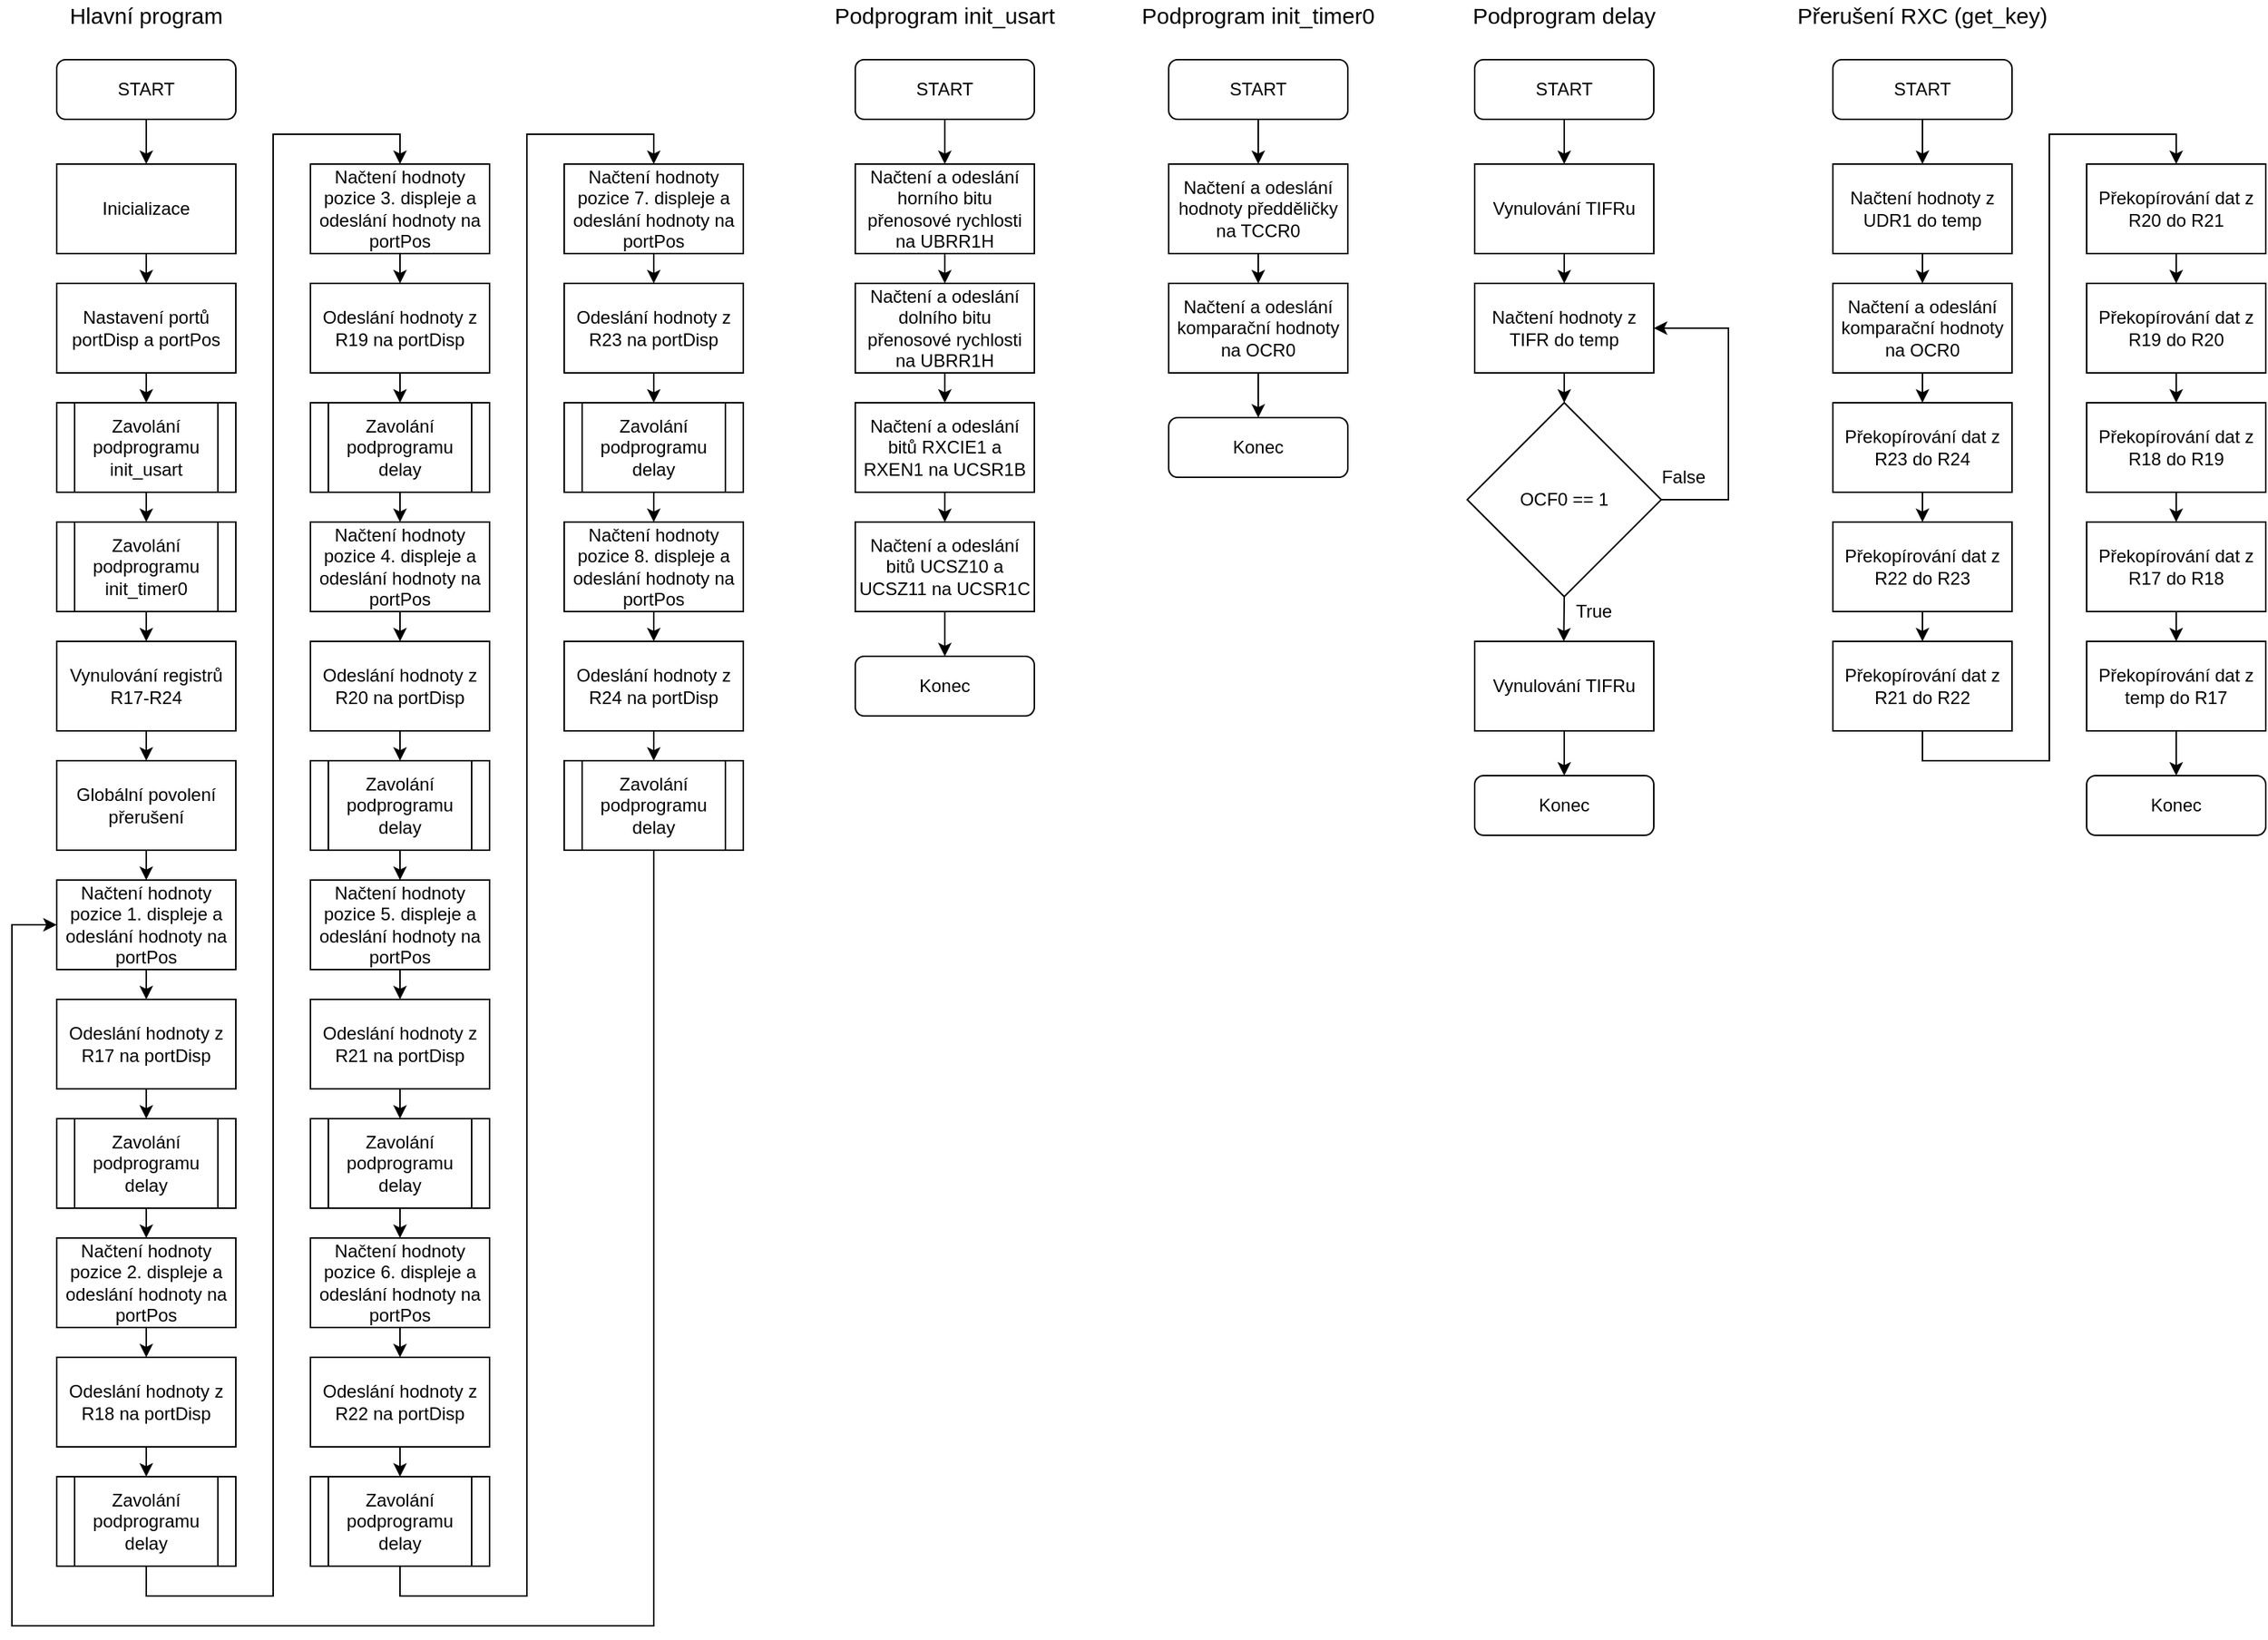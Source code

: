 <mxfile version="15.2.7" type="device"><diagram id="eqopZuvgs2uvdYdq36R3" name="Stránka-1"><mxGraphModel dx="1673" dy="967" grid="1" gridSize="10" guides="1" tooltips="1" connect="1" arrows="1" fold="1" page="1" pageScale="1" pageWidth="827" pageHeight="1169" math="0" shadow="0"><root><mxCell id="0"/><mxCell id="1" parent="0"/><mxCell id="c2T0pvfbGc6BZ99ca3eU-4" style="edgeStyle=orthogonalEdgeStyle;rounded=0;orthogonalLoop=1;jettySize=auto;html=1;exitX=0.5;exitY=1;exitDx=0;exitDy=0;entryX=0.5;entryY=0;entryDx=0;entryDy=0;" parent="1" source="c2T0pvfbGc6BZ99ca3eU-1" target="c2T0pvfbGc6BZ99ca3eU-3" edge="1"><mxGeometry relative="1" as="geometry"/></mxCell><mxCell id="c2T0pvfbGc6BZ99ca3eU-1" value="START" style="rounded=1;whiteSpace=wrap;html=1;" parent="1" vertex="1"><mxGeometry x="50" y="60" width="120" height="40" as="geometry"/></mxCell><mxCell id="c2T0pvfbGc6BZ99ca3eU-10" style="edgeStyle=orthogonalEdgeStyle;rounded=0;orthogonalLoop=1;jettySize=auto;html=1;exitX=0.5;exitY=1;exitDx=0;exitDy=0;entryX=0.5;entryY=0;entryDx=0;entryDy=0;" parent="1" source="c2T0pvfbGc6BZ99ca3eU-2" target="c2T0pvfbGc6BZ99ca3eU-9" edge="1"><mxGeometry relative="1" as="geometry"/></mxCell><mxCell id="c2T0pvfbGc6BZ99ca3eU-2" value="Zavolání podprogramu init_usart" style="shape=process;whiteSpace=wrap;html=1;backgroundOutline=1;" parent="1" vertex="1"><mxGeometry x="50" y="290" width="120" height="60" as="geometry"/></mxCell><mxCell id="c2T0pvfbGc6BZ99ca3eU-7" style="edgeStyle=orthogonalEdgeStyle;rounded=0;orthogonalLoop=1;jettySize=auto;html=1;exitX=0.5;exitY=1;exitDx=0;exitDy=0;entryX=0.5;entryY=0;entryDx=0;entryDy=0;" parent="1" source="c2T0pvfbGc6BZ99ca3eU-3" target="c2T0pvfbGc6BZ99ca3eU-5" edge="1"><mxGeometry relative="1" as="geometry"/></mxCell><mxCell id="c2T0pvfbGc6BZ99ca3eU-3" value="Inicializace" style="rounded=0;whiteSpace=wrap;html=1;" parent="1" vertex="1"><mxGeometry x="50" y="130" width="120" height="60" as="geometry"/></mxCell><mxCell id="c2T0pvfbGc6BZ99ca3eU-8" style="edgeStyle=orthogonalEdgeStyle;rounded=0;orthogonalLoop=1;jettySize=auto;html=1;exitX=0.5;exitY=1;exitDx=0;exitDy=0;entryX=0.5;entryY=0;entryDx=0;entryDy=0;" parent="1" source="c2T0pvfbGc6BZ99ca3eU-5" target="c2T0pvfbGc6BZ99ca3eU-2" edge="1"><mxGeometry relative="1" as="geometry"/></mxCell><mxCell id="c2T0pvfbGc6BZ99ca3eU-5" value="Nastavení portů portDisp a portPos" style="rounded=0;whiteSpace=wrap;html=1;" parent="1" vertex="1"><mxGeometry x="50" y="210" width="120" height="60" as="geometry"/></mxCell><mxCell id="c2T0pvfbGc6BZ99ca3eU-13" style="edgeStyle=orthogonalEdgeStyle;rounded=0;orthogonalLoop=1;jettySize=auto;html=1;exitX=0.5;exitY=1;exitDx=0;exitDy=0;entryX=0.5;entryY=0;entryDx=0;entryDy=0;" parent="1" source="c2T0pvfbGc6BZ99ca3eU-6" target="c2T0pvfbGc6BZ99ca3eU-12" edge="1"><mxGeometry relative="1" as="geometry"/></mxCell><mxCell id="c2T0pvfbGc6BZ99ca3eU-6" value="Vynulování registrů R17-R24" style="rounded=0;whiteSpace=wrap;html=1;" parent="1" vertex="1"><mxGeometry x="50" y="450" width="120" height="60" as="geometry"/></mxCell><mxCell id="c2T0pvfbGc6BZ99ca3eU-11" style="edgeStyle=orthogonalEdgeStyle;rounded=0;orthogonalLoop=1;jettySize=auto;html=1;exitX=0.5;exitY=1;exitDx=0;exitDy=0;entryX=0.5;entryY=0;entryDx=0;entryDy=0;" parent="1" source="c2T0pvfbGc6BZ99ca3eU-9" target="c2T0pvfbGc6BZ99ca3eU-6" edge="1"><mxGeometry relative="1" as="geometry"/></mxCell><mxCell id="c2T0pvfbGc6BZ99ca3eU-9" value="Zavolání podprogramu init_timer0" style="shape=process;whiteSpace=wrap;html=1;backgroundOutline=1;" parent="1" vertex="1"><mxGeometry x="50" y="370" width="120" height="60" as="geometry"/></mxCell><mxCell id="c2T0pvfbGc6BZ99ca3eU-15" style="edgeStyle=orthogonalEdgeStyle;rounded=0;orthogonalLoop=1;jettySize=auto;html=1;exitX=0.5;exitY=1;exitDx=0;exitDy=0;entryX=0.5;entryY=0;entryDx=0;entryDy=0;" parent="1" source="c2T0pvfbGc6BZ99ca3eU-12" target="c2T0pvfbGc6BZ99ca3eU-14" edge="1"><mxGeometry relative="1" as="geometry"/></mxCell><mxCell id="c2T0pvfbGc6BZ99ca3eU-12" value="Globální povolení přerušení" style="rounded=0;whiteSpace=wrap;html=1;" parent="1" vertex="1"><mxGeometry x="50" y="530" width="120" height="60" as="geometry"/></mxCell><mxCell id="c2T0pvfbGc6BZ99ca3eU-18" style="edgeStyle=orthogonalEdgeStyle;rounded=0;orthogonalLoop=1;jettySize=auto;html=1;exitX=0.5;exitY=1;exitDx=0;exitDy=0;entryX=0.5;entryY=0;entryDx=0;entryDy=0;" parent="1" source="c2T0pvfbGc6BZ99ca3eU-14" target="c2T0pvfbGc6BZ99ca3eU-16" edge="1"><mxGeometry relative="1" as="geometry"/></mxCell><mxCell id="c2T0pvfbGc6BZ99ca3eU-14" value="Načtení hodnoty pozice 1. displeje a odeslání hodnoty na portPos" style="rounded=0;whiteSpace=wrap;html=1;" parent="1" vertex="1"><mxGeometry x="50" y="610" width="120" height="60" as="geometry"/></mxCell><mxCell id="c2T0pvfbGc6BZ99ca3eU-19" style="edgeStyle=orthogonalEdgeStyle;rounded=0;orthogonalLoop=1;jettySize=auto;html=1;exitX=0.5;exitY=1;exitDx=0;exitDy=0;entryX=0.5;entryY=0;entryDx=0;entryDy=0;" parent="1" source="c2T0pvfbGc6BZ99ca3eU-16" target="c2T0pvfbGc6BZ99ca3eU-17" edge="1"><mxGeometry relative="1" as="geometry"/></mxCell><mxCell id="c2T0pvfbGc6BZ99ca3eU-16" value="Odeslání hodnoty z R17 na portDisp" style="rounded=0;whiteSpace=wrap;html=1;" parent="1" vertex="1"><mxGeometry x="50" y="690" width="120" height="60" as="geometry"/></mxCell><mxCell id="c2T0pvfbGc6BZ99ca3eU-23" style="edgeStyle=orthogonalEdgeStyle;rounded=0;orthogonalLoop=1;jettySize=auto;html=1;exitX=0.5;exitY=1;exitDx=0;exitDy=0;entryX=0.5;entryY=0;entryDx=0;entryDy=0;" parent="1" source="c2T0pvfbGc6BZ99ca3eU-17" target="c2T0pvfbGc6BZ99ca3eU-20" edge="1"><mxGeometry relative="1" as="geometry"/></mxCell><mxCell id="c2T0pvfbGc6BZ99ca3eU-17" value="Zavolání podprogramu delay" style="shape=process;whiteSpace=wrap;html=1;backgroundOutline=1;" parent="1" vertex="1"><mxGeometry x="50" y="770" width="120" height="60" as="geometry"/></mxCell><mxCell id="c2T0pvfbGc6BZ99ca3eU-24" style="edgeStyle=orthogonalEdgeStyle;rounded=0;orthogonalLoop=1;jettySize=auto;html=1;exitX=0.5;exitY=1;exitDx=0;exitDy=0;entryX=0.5;entryY=0;entryDx=0;entryDy=0;" parent="1" source="c2T0pvfbGc6BZ99ca3eU-20" target="c2T0pvfbGc6BZ99ca3eU-21" edge="1"><mxGeometry relative="1" as="geometry"/></mxCell><mxCell id="c2T0pvfbGc6BZ99ca3eU-20" value="Načtení hodnoty pozice 2. displeje a odeslání hodnoty na portPos" style="rounded=0;whiteSpace=wrap;html=1;" parent="1" vertex="1"><mxGeometry x="50" y="850" width="120" height="60" as="geometry"/></mxCell><mxCell id="c2T0pvfbGc6BZ99ca3eU-25" style="edgeStyle=orthogonalEdgeStyle;rounded=0;orthogonalLoop=1;jettySize=auto;html=1;exitX=0.5;exitY=1;exitDx=0;exitDy=0;entryX=0.5;entryY=0;entryDx=0;entryDy=0;" parent="1" source="c2T0pvfbGc6BZ99ca3eU-21" target="c2T0pvfbGc6BZ99ca3eU-22" edge="1"><mxGeometry relative="1" as="geometry"/></mxCell><mxCell id="c2T0pvfbGc6BZ99ca3eU-21" value="Odeslání hodnoty z R18 na portDisp" style="rounded=0;whiteSpace=wrap;html=1;" parent="1" vertex="1"><mxGeometry x="50" y="930" width="120" height="60" as="geometry"/></mxCell><mxCell id="c2T0pvfbGc6BZ99ca3eU-37" style="edgeStyle=orthogonalEdgeStyle;rounded=0;orthogonalLoop=1;jettySize=auto;html=1;exitX=0.5;exitY=1;exitDx=0;exitDy=0;entryX=0.5;entryY=0;entryDx=0;entryDy=0;" parent="1" source="c2T0pvfbGc6BZ99ca3eU-22" target="c2T0pvfbGc6BZ99ca3eU-26" edge="1"><mxGeometry relative="1" as="geometry"/></mxCell><mxCell id="c2T0pvfbGc6BZ99ca3eU-22" value="Zavolání podprogramu delay" style="shape=process;whiteSpace=wrap;html=1;backgroundOutline=1;" parent="1" vertex="1"><mxGeometry x="50" y="1010" width="120" height="60" as="geometry"/></mxCell><mxCell id="c2T0pvfbGc6BZ99ca3eU-32" style="edgeStyle=orthogonalEdgeStyle;rounded=0;orthogonalLoop=1;jettySize=auto;html=1;exitX=0.5;exitY=1;exitDx=0;exitDy=0;entryX=0.5;entryY=0;entryDx=0;entryDy=0;" parent="1" source="c2T0pvfbGc6BZ99ca3eU-26" target="c2T0pvfbGc6BZ99ca3eU-27" edge="1"><mxGeometry relative="1" as="geometry"/></mxCell><mxCell id="c2T0pvfbGc6BZ99ca3eU-26" value="Načtení hodnoty pozice 3. displeje a odeslání hodnoty na portPos" style="rounded=0;whiteSpace=wrap;html=1;" parent="1" vertex="1"><mxGeometry x="220" y="130" width="120" height="60" as="geometry"/></mxCell><mxCell id="c2T0pvfbGc6BZ99ca3eU-33" style="edgeStyle=orthogonalEdgeStyle;rounded=0;orthogonalLoop=1;jettySize=auto;html=1;exitX=0.5;exitY=1;exitDx=0;exitDy=0;entryX=0.5;entryY=0;entryDx=0;entryDy=0;" parent="1" source="c2T0pvfbGc6BZ99ca3eU-27" target="c2T0pvfbGc6BZ99ca3eU-28" edge="1"><mxGeometry relative="1" as="geometry"/></mxCell><mxCell id="c2T0pvfbGc6BZ99ca3eU-27" value="Odeslání hodnoty z R19 na portDisp" style="rounded=0;whiteSpace=wrap;html=1;" parent="1" vertex="1"><mxGeometry x="220" y="210" width="120" height="60" as="geometry"/></mxCell><mxCell id="c2T0pvfbGc6BZ99ca3eU-34" style="edgeStyle=orthogonalEdgeStyle;rounded=0;orthogonalLoop=1;jettySize=auto;html=1;exitX=0.5;exitY=1;exitDx=0;exitDy=0;entryX=0.5;entryY=0;entryDx=0;entryDy=0;" parent="1" source="c2T0pvfbGc6BZ99ca3eU-28" target="c2T0pvfbGc6BZ99ca3eU-29" edge="1"><mxGeometry relative="1" as="geometry"/></mxCell><mxCell id="c2T0pvfbGc6BZ99ca3eU-28" value="Zavolání podprogramu delay" style="shape=process;whiteSpace=wrap;html=1;backgroundOutline=1;" parent="1" vertex="1"><mxGeometry x="220" y="290" width="120" height="60" as="geometry"/></mxCell><mxCell id="c2T0pvfbGc6BZ99ca3eU-35" style="edgeStyle=orthogonalEdgeStyle;rounded=0;orthogonalLoop=1;jettySize=auto;html=1;exitX=0.5;exitY=1;exitDx=0;exitDy=0;entryX=0.5;entryY=0;entryDx=0;entryDy=0;" parent="1" source="c2T0pvfbGc6BZ99ca3eU-29" target="c2T0pvfbGc6BZ99ca3eU-30" edge="1"><mxGeometry relative="1" as="geometry"/></mxCell><mxCell id="c2T0pvfbGc6BZ99ca3eU-29" value="Načtení hodnoty pozice 4. displeje a odeslání hodnoty na portPos" style="rounded=0;whiteSpace=wrap;html=1;" parent="1" vertex="1"><mxGeometry x="220" y="370" width="120" height="60" as="geometry"/></mxCell><mxCell id="c2T0pvfbGc6BZ99ca3eU-36" style="edgeStyle=orthogonalEdgeStyle;rounded=0;orthogonalLoop=1;jettySize=auto;html=1;exitX=0.5;exitY=1;exitDx=0;exitDy=0;entryX=0.5;entryY=0;entryDx=0;entryDy=0;" parent="1" source="c2T0pvfbGc6BZ99ca3eU-30" target="c2T0pvfbGc6BZ99ca3eU-31" edge="1"><mxGeometry relative="1" as="geometry"/></mxCell><mxCell id="c2T0pvfbGc6BZ99ca3eU-30" value="Odeslání hodnoty z R20 na portDisp" style="rounded=0;whiteSpace=wrap;html=1;" parent="1" vertex="1"><mxGeometry x="220" y="450" width="120" height="60" as="geometry"/></mxCell><mxCell id="c2T0pvfbGc6BZ99ca3eU-44" style="edgeStyle=orthogonalEdgeStyle;rounded=0;orthogonalLoop=1;jettySize=auto;html=1;exitX=0.5;exitY=1;exitDx=0;exitDy=0;entryX=0.5;entryY=0;entryDx=0;entryDy=0;" parent="1" source="c2T0pvfbGc6BZ99ca3eU-31" target="c2T0pvfbGc6BZ99ca3eU-38" edge="1"><mxGeometry relative="1" as="geometry"/></mxCell><mxCell id="c2T0pvfbGc6BZ99ca3eU-31" value="Zavolání podprogramu delay" style="shape=process;whiteSpace=wrap;html=1;backgroundOutline=1;" parent="1" vertex="1"><mxGeometry x="220" y="530" width="120" height="60" as="geometry"/></mxCell><mxCell id="c2T0pvfbGc6BZ99ca3eU-45" style="edgeStyle=orthogonalEdgeStyle;rounded=0;orthogonalLoop=1;jettySize=auto;html=1;exitX=0.5;exitY=1;exitDx=0;exitDy=0;entryX=0.5;entryY=0;entryDx=0;entryDy=0;" parent="1" source="c2T0pvfbGc6BZ99ca3eU-38" target="c2T0pvfbGc6BZ99ca3eU-39" edge="1"><mxGeometry relative="1" as="geometry"/></mxCell><mxCell id="c2T0pvfbGc6BZ99ca3eU-38" value="Načtení hodnoty pozice 5. displeje a odeslání hodnoty na portPos" style="rounded=0;whiteSpace=wrap;html=1;" parent="1" vertex="1"><mxGeometry x="220" y="610" width="120" height="60" as="geometry"/></mxCell><mxCell id="c2T0pvfbGc6BZ99ca3eU-46" style="edgeStyle=orthogonalEdgeStyle;rounded=0;orthogonalLoop=1;jettySize=auto;html=1;exitX=0.5;exitY=1;exitDx=0;exitDy=0;entryX=0.5;entryY=0;entryDx=0;entryDy=0;" parent="1" source="c2T0pvfbGc6BZ99ca3eU-39" target="c2T0pvfbGc6BZ99ca3eU-40" edge="1"><mxGeometry relative="1" as="geometry"/></mxCell><mxCell id="c2T0pvfbGc6BZ99ca3eU-39" value="Odeslání hodnoty z R21 na portDisp" style="rounded=0;whiteSpace=wrap;html=1;" parent="1" vertex="1"><mxGeometry x="220" y="690" width="120" height="60" as="geometry"/></mxCell><mxCell id="c2T0pvfbGc6BZ99ca3eU-47" style="edgeStyle=orthogonalEdgeStyle;rounded=0;orthogonalLoop=1;jettySize=auto;html=1;exitX=0.5;exitY=1;exitDx=0;exitDy=0;entryX=0.5;entryY=0;entryDx=0;entryDy=0;" parent="1" source="c2T0pvfbGc6BZ99ca3eU-40" target="c2T0pvfbGc6BZ99ca3eU-41" edge="1"><mxGeometry relative="1" as="geometry"/></mxCell><mxCell id="c2T0pvfbGc6BZ99ca3eU-40" value="Zavolání podprogramu delay" style="shape=process;whiteSpace=wrap;html=1;backgroundOutline=1;" parent="1" vertex="1"><mxGeometry x="220" y="770" width="120" height="60" as="geometry"/></mxCell><mxCell id="c2T0pvfbGc6BZ99ca3eU-48" style="edgeStyle=orthogonalEdgeStyle;rounded=0;orthogonalLoop=1;jettySize=auto;html=1;exitX=0.5;exitY=1;exitDx=0;exitDy=0;entryX=0.5;entryY=0;entryDx=0;entryDy=0;" parent="1" source="c2T0pvfbGc6BZ99ca3eU-41" target="c2T0pvfbGc6BZ99ca3eU-42" edge="1"><mxGeometry relative="1" as="geometry"/></mxCell><mxCell id="c2T0pvfbGc6BZ99ca3eU-41" value="Načtení hodnoty pozice 6. displeje a odeslání hodnoty na portPos" style="rounded=0;whiteSpace=wrap;html=1;" parent="1" vertex="1"><mxGeometry x="220" y="850" width="120" height="60" as="geometry"/></mxCell><mxCell id="c2T0pvfbGc6BZ99ca3eU-49" style="edgeStyle=orthogonalEdgeStyle;rounded=0;orthogonalLoop=1;jettySize=auto;html=1;exitX=0.5;exitY=1;exitDx=0;exitDy=0;entryX=0.5;entryY=0;entryDx=0;entryDy=0;" parent="1" source="c2T0pvfbGc6BZ99ca3eU-42" target="c2T0pvfbGc6BZ99ca3eU-43" edge="1"><mxGeometry relative="1" as="geometry"/></mxCell><mxCell id="c2T0pvfbGc6BZ99ca3eU-42" value="Odeslání hodnoty z R22 na portDisp" style="rounded=0;whiteSpace=wrap;html=1;" parent="1" vertex="1"><mxGeometry x="220" y="930" width="120" height="60" as="geometry"/></mxCell><mxCell id="c2T0pvfbGc6BZ99ca3eU-56" style="edgeStyle=orthogonalEdgeStyle;rounded=0;orthogonalLoop=1;jettySize=auto;html=1;exitX=0.5;exitY=1;exitDx=0;exitDy=0;entryX=0.5;entryY=0;entryDx=0;entryDy=0;" parent="1" source="c2T0pvfbGc6BZ99ca3eU-43" target="c2T0pvfbGc6BZ99ca3eU-50" edge="1"><mxGeometry relative="1" as="geometry"/></mxCell><mxCell id="c2T0pvfbGc6BZ99ca3eU-43" value="Zavolání podprogramu delay" style="shape=process;whiteSpace=wrap;html=1;backgroundOutline=1;" parent="1" vertex="1"><mxGeometry x="220" y="1010" width="120" height="60" as="geometry"/></mxCell><mxCell id="c2T0pvfbGc6BZ99ca3eU-57" style="edgeStyle=orthogonalEdgeStyle;rounded=0;orthogonalLoop=1;jettySize=auto;html=1;exitX=0.5;exitY=1;exitDx=0;exitDy=0;entryX=0.5;entryY=0;entryDx=0;entryDy=0;" parent="1" source="c2T0pvfbGc6BZ99ca3eU-50" target="c2T0pvfbGc6BZ99ca3eU-51" edge="1"><mxGeometry relative="1" as="geometry"/></mxCell><mxCell id="c2T0pvfbGc6BZ99ca3eU-50" value="Načtení hodnoty pozice 7. displeje a odeslání hodnoty na portPos" style="rounded=0;whiteSpace=wrap;html=1;" parent="1" vertex="1"><mxGeometry x="390" y="130" width="120" height="60" as="geometry"/></mxCell><mxCell id="c2T0pvfbGc6BZ99ca3eU-58" style="edgeStyle=orthogonalEdgeStyle;rounded=0;orthogonalLoop=1;jettySize=auto;html=1;exitX=0.5;exitY=1;exitDx=0;exitDy=0;entryX=0.5;entryY=0;entryDx=0;entryDy=0;" parent="1" source="c2T0pvfbGc6BZ99ca3eU-51" target="c2T0pvfbGc6BZ99ca3eU-52" edge="1"><mxGeometry relative="1" as="geometry"/></mxCell><mxCell id="c2T0pvfbGc6BZ99ca3eU-51" value="Odeslání hodnoty z R23 na portDisp" style="rounded=0;whiteSpace=wrap;html=1;" parent="1" vertex="1"><mxGeometry x="390" y="210" width="120" height="60" as="geometry"/></mxCell><mxCell id="c2T0pvfbGc6BZ99ca3eU-59" style="edgeStyle=orthogonalEdgeStyle;rounded=0;orthogonalLoop=1;jettySize=auto;html=1;exitX=0.5;exitY=1;exitDx=0;exitDy=0;entryX=0.5;entryY=0;entryDx=0;entryDy=0;" parent="1" source="c2T0pvfbGc6BZ99ca3eU-52" target="c2T0pvfbGc6BZ99ca3eU-53" edge="1"><mxGeometry relative="1" as="geometry"/></mxCell><mxCell id="c2T0pvfbGc6BZ99ca3eU-52" value="Zavolání podprogramu delay" style="shape=process;whiteSpace=wrap;html=1;backgroundOutline=1;" parent="1" vertex="1"><mxGeometry x="390" y="290" width="120" height="60" as="geometry"/></mxCell><mxCell id="c2T0pvfbGc6BZ99ca3eU-60" style="edgeStyle=orthogonalEdgeStyle;rounded=0;orthogonalLoop=1;jettySize=auto;html=1;exitX=0.5;exitY=1;exitDx=0;exitDy=0;entryX=0.5;entryY=0;entryDx=0;entryDy=0;" parent="1" source="c2T0pvfbGc6BZ99ca3eU-53" target="c2T0pvfbGc6BZ99ca3eU-54" edge="1"><mxGeometry relative="1" as="geometry"/></mxCell><mxCell id="c2T0pvfbGc6BZ99ca3eU-53" value="Načtení hodnoty pozice 8. displeje a odeslání hodnoty na portPos" style="rounded=0;whiteSpace=wrap;html=1;" parent="1" vertex="1"><mxGeometry x="390" y="370" width="120" height="60" as="geometry"/></mxCell><mxCell id="c2T0pvfbGc6BZ99ca3eU-61" style="edgeStyle=orthogonalEdgeStyle;rounded=0;orthogonalLoop=1;jettySize=auto;html=1;exitX=0.5;exitY=1;exitDx=0;exitDy=0;entryX=0.5;entryY=0;entryDx=0;entryDy=0;" parent="1" source="c2T0pvfbGc6BZ99ca3eU-54" target="c2T0pvfbGc6BZ99ca3eU-55" edge="1"><mxGeometry relative="1" as="geometry"/></mxCell><mxCell id="c2T0pvfbGc6BZ99ca3eU-54" value="Odeslání hodnoty z R24 na portDisp" style="rounded=0;whiteSpace=wrap;html=1;" parent="1" vertex="1"><mxGeometry x="390" y="450" width="120" height="60" as="geometry"/></mxCell><mxCell id="c2T0pvfbGc6BZ99ca3eU-62" style="edgeStyle=orthogonalEdgeStyle;rounded=0;orthogonalLoop=1;jettySize=auto;html=1;exitX=0.5;exitY=1;exitDx=0;exitDy=0;entryX=0;entryY=0.5;entryDx=0;entryDy=0;" parent="1" source="c2T0pvfbGc6BZ99ca3eU-55" target="c2T0pvfbGc6BZ99ca3eU-14" edge="1"><mxGeometry relative="1" as="geometry"><Array as="points"><mxPoint x="450" y="1110"/><mxPoint x="20" y="1110"/><mxPoint x="20" y="640"/></Array></mxGeometry></mxCell><mxCell id="c2T0pvfbGc6BZ99ca3eU-55" value="Zavolání podprogramu delay" style="shape=process;whiteSpace=wrap;html=1;backgroundOutline=1;" parent="1" vertex="1"><mxGeometry x="390" y="530" width="120" height="60" as="geometry"/></mxCell><mxCell id="c2T0pvfbGc6BZ99ca3eU-63" value="&lt;font style=&quot;font-size: 15px&quot;&gt;Hlavní program&lt;/font&gt;" style="text;html=1;strokeColor=none;fillColor=none;align=center;verticalAlign=middle;whiteSpace=wrap;rounded=0;" parent="1" vertex="1"><mxGeometry x="35" y="20" width="150" height="20" as="geometry"/></mxCell><mxCell id="c2T0pvfbGc6BZ99ca3eU-68" style="edgeStyle=orthogonalEdgeStyle;rounded=0;orthogonalLoop=1;jettySize=auto;html=1;exitX=0.5;exitY=1;exitDx=0;exitDy=0;entryX=0.5;entryY=0;entryDx=0;entryDy=0;" parent="1" source="c2T0pvfbGc6BZ99ca3eU-64" target="c2T0pvfbGc6BZ99ca3eU-66" edge="1"><mxGeometry relative="1" as="geometry"/></mxCell><mxCell id="c2T0pvfbGc6BZ99ca3eU-64" value="START" style="rounded=1;whiteSpace=wrap;html=1;" parent="1" vertex="1"><mxGeometry x="585" y="60" width="120" height="40" as="geometry"/></mxCell><mxCell id="c2T0pvfbGc6BZ99ca3eU-65" value="&lt;font style=&quot;font-size: 15px&quot;&gt;Podprogram init_usart&lt;/font&gt;" style="text;html=1;strokeColor=none;fillColor=none;align=center;verticalAlign=middle;whiteSpace=wrap;rounded=0;" parent="1" vertex="1"><mxGeometry x="570" y="20" width="150" height="20" as="geometry"/></mxCell><mxCell id="c2T0pvfbGc6BZ99ca3eU-69" style="edgeStyle=orthogonalEdgeStyle;rounded=0;orthogonalLoop=1;jettySize=auto;html=1;exitX=0.5;exitY=1;exitDx=0;exitDy=0;entryX=0.5;entryY=0;entryDx=0;entryDy=0;" parent="1" source="c2T0pvfbGc6BZ99ca3eU-66" target="c2T0pvfbGc6BZ99ca3eU-67" edge="1"><mxGeometry relative="1" as="geometry"/></mxCell><mxCell id="c2T0pvfbGc6BZ99ca3eU-66" value="Načtení a odeslání horního bitu přenosové rychlosti na UBRR1H" style="rounded=0;whiteSpace=wrap;html=1;" parent="1" vertex="1"><mxGeometry x="585" y="130" width="120" height="60" as="geometry"/></mxCell><mxCell id="c2T0pvfbGc6BZ99ca3eU-71" style="edgeStyle=orthogonalEdgeStyle;rounded=0;orthogonalLoop=1;jettySize=auto;html=1;exitX=0.5;exitY=1;exitDx=0;exitDy=0;entryX=0.5;entryY=0;entryDx=0;entryDy=0;" parent="1" source="c2T0pvfbGc6BZ99ca3eU-67" target="c2T0pvfbGc6BZ99ca3eU-70" edge="1"><mxGeometry relative="1" as="geometry"/></mxCell><mxCell id="c2T0pvfbGc6BZ99ca3eU-67" value="Načtení a odeslání dolního bitu přenosové rychlosti na UBRR1H" style="rounded=0;whiteSpace=wrap;html=1;" parent="1" vertex="1"><mxGeometry x="585" y="210" width="120" height="60" as="geometry"/></mxCell><mxCell id="c2T0pvfbGc6BZ99ca3eU-73" style="edgeStyle=orthogonalEdgeStyle;rounded=0;orthogonalLoop=1;jettySize=auto;html=1;exitX=0.5;exitY=1;exitDx=0;exitDy=0;entryX=0.5;entryY=0;entryDx=0;entryDy=0;" parent="1" source="c2T0pvfbGc6BZ99ca3eU-70" target="c2T0pvfbGc6BZ99ca3eU-72" edge="1"><mxGeometry relative="1" as="geometry"/></mxCell><mxCell id="c2T0pvfbGc6BZ99ca3eU-70" value="Načtení a odeslání bitů RXCIE1 a RXEN1 na UCSR1B" style="rounded=0;whiteSpace=wrap;html=1;" parent="1" vertex="1"><mxGeometry x="585" y="290" width="120" height="60" as="geometry"/></mxCell><mxCell id="c2T0pvfbGc6BZ99ca3eU-75" style="edgeStyle=orthogonalEdgeStyle;rounded=0;orthogonalLoop=1;jettySize=auto;html=1;exitX=0.5;exitY=1;exitDx=0;exitDy=0;entryX=0.5;entryY=0;entryDx=0;entryDy=0;" parent="1" source="c2T0pvfbGc6BZ99ca3eU-72" target="c2T0pvfbGc6BZ99ca3eU-74" edge="1"><mxGeometry relative="1" as="geometry"/></mxCell><mxCell id="c2T0pvfbGc6BZ99ca3eU-72" value="Načtení a odeslání bitů UCSZ10 a UCSZ11&amp;nbsp;na UCSR1C" style="rounded=0;whiteSpace=wrap;html=1;" parent="1" vertex="1"><mxGeometry x="585" y="370" width="120" height="60" as="geometry"/></mxCell><mxCell id="c2T0pvfbGc6BZ99ca3eU-74" value="Konec" style="rounded=1;whiteSpace=wrap;html=1;" parent="1" vertex="1"><mxGeometry x="585" y="460" width="120" height="40" as="geometry"/></mxCell><mxCell id="c2T0pvfbGc6BZ99ca3eU-76" style="edgeStyle=orthogonalEdgeStyle;rounded=0;orthogonalLoop=1;jettySize=auto;html=1;exitX=0.5;exitY=1;exitDx=0;exitDy=0;entryX=0.5;entryY=0;entryDx=0;entryDy=0;" parent="1" source="c2T0pvfbGc6BZ99ca3eU-77" target="c2T0pvfbGc6BZ99ca3eU-80" edge="1"><mxGeometry relative="1" as="geometry"/></mxCell><mxCell id="c2T0pvfbGc6BZ99ca3eU-77" value="START" style="rounded=1;whiteSpace=wrap;html=1;" parent="1" vertex="1"><mxGeometry x="795" y="60" width="120" height="40" as="geometry"/></mxCell><mxCell id="c2T0pvfbGc6BZ99ca3eU-78" value="&lt;font style=&quot;font-size: 15px&quot;&gt;Podprogram init_timer0&lt;/font&gt;" style="text;html=1;strokeColor=none;fillColor=none;align=center;verticalAlign=middle;whiteSpace=wrap;rounded=0;" parent="1" vertex="1"><mxGeometry x="775" y="20" width="160" height="20" as="geometry"/></mxCell><mxCell id="c2T0pvfbGc6BZ99ca3eU-79" style="edgeStyle=orthogonalEdgeStyle;rounded=0;orthogonalLoop=1;jettySize=auto;html=1;exitX=0.5;exitY=1;exitDx=0;exitDy=0;entryX=0.5;entryY=0;entryDx=0;entryDy=0;" parent="1" source="c2T0pvfbGc6BZ99ca3eU-80" target="c2T0pvfbGc6BZ99ca3eU-82" edge="1"><mxGeometry relative="1" as="geometry"/></mxCell><mxCell id="c2T0pvfbGc6BZ99ca3eU-80" value="Načtení a odeslání hodnoty předděličky na TCCR0" style="rounded=0;whiteSpace=wrap;html=1;" parent="1" vertex="1"><mxGeometry x="795" y="130" width="120" height="60" as="geometry"/></mxCell><mxCell id="c2T0pvfbGc6BZ99ca3eU-81" style="edgeStyle=orthogonalEdgeStyle;rounded=0;orthogonalLoop=1;jettySize=auto;html=1;exitX=0.5;exitY=1;exitDx=0;exitDy=0;entryX=0.5;entryY=0;entryDx=0;entryDy=0;" parent="1" source="c2T0pvfbGc6BZ99ca3eU-82" target="c2T0pvfbGc6BZ99ca3eU-87" edge="1"><mxGeometry relative="1" as="geometry"><mxPoint x="855" y="290.0" as="targetPoint"/></mxGeometry></mxCell><mxCell id="c2T0pvfbGc6BZ99ca3eU-82" value="Načtení a odeslání komparační hodnoty na OCR0" style="rounded=0;whiteSpace=wrap;html=1;" parent="1" vertex="1"><mxGeometry x="795" y="210" width="120" height="60" as="geometry"/></mxCell><mxCell id="c2T0pvfbGc6BZ99ca3eU-87" value="Konec" style="rounded=1;whiteSpace=wrap;html=1;" parent="1" vertex="1"><mxGeometry x="795" y="300" width="120" height="40" as="geometry"/></mxCell><mxCell id="c2T0pvfbGc6BZ99ca3eU-88" style="edgeStyle=orthogonalEdgeStyle;rounded=0;orthogonalLoop=1;jettySize=auto;html=1;exitX=0.5;exitY=1;exitDx=0;exitDy=0;entryX=0.5;entryY=0;entryDx=0;entryDy=0;" parent="1" source="c2T0pvfbGc6BZ99ca3eU-89" target="c2T0pvfbGc6BZ99ca3eU-92" edge="1"><mxGeometry relative="1" as="geometry"/></mxCell><mxCell id="c2T0pvfbGc6BZ99ca3eU-89" value="START" style="rounded=1;whiteSpace=wrap;html=1;" parent="1" vertex="1"><mxGeometry x="1000" y="60" width="120" height="40" as="geometry"/></mxCell><mxCell id="c2T0pvfbGc6BZ99ca3eU-90" value="&lt;font style=&quot;font-size: 15px&quot;&gt;Podprogram delay&lt;/font&gt;" style="text;html=1;strokeColor=none;fillColor=none;align=center;verticalAlign=middle;whiteSpace=wrap;rounded=0;" parent="1" vertex="1"><mxGeometry x="980" y="20" width="160" height="20" as="geometry"/></mxCell><mxCell id="c2T0pvfbGc6BZ99ca3eU-91" style="edgeStyle=orthogonalEdgeStyle;rounded=0;orthogonalLoop=1;jettySize=auto;html=1;exitX=0.5;exitY=1;exitDx=0;exitDy=0;entryX=0.5;entryY=0;entryDx=0;entryDy=0;" parent="1" source="c2T0pvfbGc6BZ99ca3eU-92" target="c2T0pvfbGc6BZ99ca3eU-94" edge="1"><mxGeometry relative="1" as="geometry"/></mxCell><mxCell id="c2T0pvfbGc6BZ99ca3eU-92" value="Vynulování TIFRu" style="rounded=0;whiteSpace=wrap;html=1;" parent="1" vertex="1"><mxGeometry x="1000" y="130" width="120" height="60" as="geometry"/></mxCell><mxCell id="c2T0pvfbGc6BZ99ca3eU-98" style="edgeStyle=orthogonalEdgeStyle;rounded=0;orthogonalLoop=1;jettySize=auto;html=1;exitX=0.5;exitY=1;exitDx=0;exitDy=0;entryX=0.5;entryY=0;entryDx=0;entryDy=0;" parent="1" source="c2T0pvfbGc6BZ99ca3eU-94" target="c2T0pvfbGc6BZ99ca3eU-97" edge="1"><mxGeometry relative="1" as="geometry"/></mxCell><mxCell id="c2T0pvfbGc6BZ99ca3eU-94" value="Načtení hodnoty z TIFR do temp" style="rounded=0;whiteSpace=wrap;html=1;" parent="1" vertex="1"><mxGeometry x="1000" y="210" width="120" height="60" as="geometry"/></mxCell><mxCell id="c2T0pvfbGc6BZ99ca3eU-101" style="edgeStyle=orthogonalEdgeStyle;rounded=0;orthogonalLoop=1;jettySize=auto;html=1;exitX=1;exitY=0.5;exitDx=0;exitDy=0;entryX=1;entryY=0.5;entryDx=0;entryDy=0;" parent="1" source="c2T0pvfbGc6BZ99ca3eU-97" target="c2T0pvfbGc6BZ99ca3eU-94" edge="1"><mxGeometry relative="1" as="geometry"><Array as="points"><mxPoint x="1170" y="355"/><mxPoint x="1170" y="240"/></Array></mxGeometry></mxCell><mxCell id="c2T0pvfbGc6BZ99ca3eU-102" style="edgeStyle=orthogonalEdgeStyle;rounded=0;orthogonalLoop=1;jettySize=auto;html=1;exitX=0.5;exitY=1;exitDx=0;exitDy=0;" parent="1" source="c2T0pvfbGc6BZ99ca3eU-97" edge="1"><mxGeometry relative="1" as="geometry"><mxPoint x="1059.69" y="450" as="targetPoint"/></mxGeometry></mxCell><mxCell id="c2T0pvfbGc6BZ99ca3eU-97" value="OCF0 == 1" style="rhombus;whiteSpace=wrap;html=1;" parent="1" vertex="1"><mxGeometry x="995" y="290" width="130" height="130" as="geometry"/></mxCell><mxCell id="c2T0pvfbGc6BZ99ca3eU-99" value="True" style="text;html=1;strokeColor=none;fillColor=none;align=center;verticalAlign=middle;whiteSpace=wrap;rounded=0;" parent="1" vertex="1"><mxGeometry x="1060" y="420" width="40" height="20" as="geometry"/></mxCell><mxCell id="c2T0pvfbGc6BZ99ca3eU-100" value="False" style="text;html=1;strokeColor=none;fillColor=none;align=center;verticalAlign=middle;whiteSpace=wrap;rounded=0;" parent="1" vertex="1"><mxGeometry x="1120" y="330" width="40" height="20" as="geometry"/></mxCell><mxCell id="c2T0pvfbGc6BZ99ca3eU-105" style="edgeStyle=orthogonalEdgeStyle;rounded=0;orthogonalLoop=1;jettySize=auto;html=1;exitX=0.5;exitY=1;exitDx=0;exitDy=0;entryX=0.5;entryY=0;entryDx=0;entryDy=0;" parent="1" source="c2T0pvfbGc6BZ99ca3eU-103" target="c2T0pvfbGc6BZ99ca3eU-104" edge="1"><mxGeometry relative="1" as="geometry"/></mxCell><mxCell id="c2T0pvfbGc6BZ99ca3eU-103" value="Vynulování TIFRu" style="rounded=0;whiteSpace=wrap;html=1;" parent="1" vertex="1"><mxGeometry x="1000" y="450" width="120" height="60" as="geometry"/></mxCell><mxCell id="c2T0pvfbGc6BZ99ca3eU-104" value="Konec" style="rounded=1;whiteSpace=wrap;html=1;" parent="1" vertex="1"><mxGeometry x="1000" y="540" width="120" height="40" as="geometry"/></mxCell><mxCell id="c2T0pvfbGc6BZ99ca3eU-106" style="edgeStyle=orthogonalEdgeStyle;rounded=0;orthogonalLoop=1;jettySize=auto;html=1;exitX=0.5;exitY=1;exitDx=0;exitDy=0;entryX=0.5;entryY=0;entryDx=0;entryDy=0;" parent="1" source="c2T0pvfbGc6BZ99ca3eU-107" target="c2T0pvfbGc6BZ99ca3eU-110" edge="1"><mxGeometry relative="1" as="geometry"/></mxCell><mxCell id="c2T0pvfbGc6BZ99ca3eU-107" value="START" style="rounded=1;whiteSpace=wrap;html=1;" parent="1" vertex="1"><mxGeometry x="1240" y="60" width="120" height="40" as="geometry"/></mxCell><mxCell id="c2T0pvfbGc6BZ99ca3eU-108" value="&lt;font style=&quot;font-size: 15px&quot;&gt;Přerušení RXC (get_key)&lt;/font&gt;" style="text;html=1;strokeColor=none;fillColor=none;align=center;verticalAlign=middle;whiteSpace=wrap;rounded=0;" parent="1" vertex="1"><mxGeometry x="1215" y="20" width="170" height="20" as="geometry"/></mxCell><mxCell id="c2T0pvfbGc6BZ99ca3eU-109" style="edgeStyle=orthogonalEdgeStyle;rounded=0;orthogonalLoop=1;jettySize=auto;html=1;exitX=0.5;exitY=1;exitDx=0;exitDy=0;entryX=0.5;entryY=0;entryDx=0;entryDy=0;" parent="1" source="c2T0pvfbGc6BZ99ca3eU-110" target="c2T0pvfbGc6BZ99ca3eU-112" edge="1"><mxGeometry relative="1" as="geometry"/></mxCell><mxCell id="c2T0pvfbGc6BZ99ca3eU-110" value="Načtení hodnoty z UDR1 do temp" style="rounded=0;whiteSpace=wrap;html=1;" parent="1" vertex="1"><mxGeometry x="1240" y="130" width="120" height="60" as="geometry"/></mxCell><mxCell id="c2T0pvfbGc6BZ99ca3eU-123" style="edgeStyle=orthogonalEdgeStyle;rounded=0;orthogonalLoop=1;jettySize=auto;html=1;exitX=0.5;exitY=1;exitDx=0;exitDy=0;entryX=0.5;entryY=0;entryDx=0;entryDy=0;" parent="1" source="c2T0pvfbGc6BZ99ca3eU-112" target="c2T0pvfbGc6BZ99ca3eU-114" edge="1"><mxGeometry relative="1" as="geometry"/></mxCell><mxCell id="c2T0pvfbGc6BZ99ca3eU-112" value="Načtení a odeslání komparační hodnoty na OCR0" style="rounded=0;whiteSpace=wrap;html=1;" parent="1" vertex="1"><mxGeometry x="1240" y="210" width="120" height="60" as="geometry"/></mxCell><mxCell id="c2T0pvfbGc6BZ99ca3eU-113" value="Konec" style="rounded=1;whiteSpace=wrap;html=1;" parent="1" vertex="1"><mxGeometry x="1410" y="540" width="120" height="40" as="geometry"/></mxCell><mxCell id="c2T0pvfbGc6BZ99ca3eU-124" style="edgeStyle=orthogonalEdgeStyle;rounded=0;orthogonalLoop=1;jettySize=auto;html=1;exitX=0.5;exitY=1;exitDx=0;exitDy=0;entryX=0.5;entryY=0;entryDx=0;entryDy=0;" parent="1" source="c2T0pvfbGc6BZ99ca3eU-114" target="c2T0pvfbGc6BZ99ca3eU-115" edge="1"><mxGeometry relative="1" as="geometry"/></mxCell><mxCell id="c2T0pvfbGc6BZ99ca3eU-114" value="Překopírování dat z R23 do R24" style="rounded=0;whiteSpace=wrap;html=1;" parent="1" vertex="1"><mxGeometry x="1240" y="290" width="120" height="60" as="geometry"/></mxCell><mxCell id="c2T0pvfbGc6BZ99ca3eU-125" style="edgeStyle=orthogonalEdgeStyle;rounded=0;orthogonalLoop=1;jettySize=auto;html=1;exitX=0.5;exitY=1;exitDx=0;exitDy=0;entryX=0.5;entryY=0;entryDx=0;entryDy=0;" parent="1" source="c2T0pvfbGc6BZ99ca3eU-115" target="c2T0pvfbGc6BZ99ca3eU-116" edge="1"><mxGeometry relative="1" as="geometry"/></mxCell><mxCell id="c2T0pvfbGc6BZ99ca3eU-115" value="Překopírování dat z R22 do R23" style="rounded=0;whiteSpace=wrap;html=1;" parent="1" vertex="1"><mxGeometry x="1240" y="370" width="120" height="60" as="geometry"/></mxCell><mxCell id="c2T0pvfbGc6BZ99ca3eU-126" style="edgeStyle=orthogonalEdgeStyle;rounded=0;orthogonalLoop=1;jettySize=auto;html=1;exitX=0.5;exitY=1;exitDx=0;exitDy=0;entryX=0.5;entryY=0;entryDx=0;entryDy=0;" parent="1" source="c2T0pvfbGc6BZ99ca3eU-116" target="c2T0pvfbGc6BZ99ca3eU-117" edge="1"><mxGeometry relative="1" as="geometry"/></mxCell><mxCell id="c2T0pvfbGc6BZ99ca3eU-116" value="Překopírování dat z R21 do R22" style="rounded=0;whiteSpace=wrap;html=1;" parent="1" vertex="1"><mxGeometry x="1240" y="450" width="120" height="60" as="geometry"/></mxCell><mxCell id="c2T0pvfbGc6BZ99ca3eU-127" style="edgeStyle=orthogonalEdgeStyle;rounded=0;orthogonalLoop=1;jettySize=auto;html=1;exitX=0.5;exitY=1;exitDx=0;exitDy=0;entryX=0.5;entryY=0;entryDx=0;entryDy=0;" parent="1" source="c2T0pvfbGc6BZ99ca3eU-117" target="c2T0pvfbGc6BZ99ca3eU-118" edge="1"><mxGeometry relative="1" as="geometry"/></mxCell><mxCell id="c2T0pvfbGc6BZ99ca3eU-117" value="Překopírování dat z R20 do R21" style="rounded=0;whiteSpace=wrap;html=1;" parent="1" vertex="1"><mxGeometry x="1410" y="130" width="120" height="60" as="geometry"/></mxCell><mxCell id="c2T0pvfbGc6BZ99ca3eU-128" style="edgeStyle=orthogonalEdgeStyle;rounded=0;orthogonalLoop=1;jettySize=auto;html=1;exitX=0.5;exitY=1;exitDx=0;exitDy=0;entryX=0.5;entryY=0;entryDx=0;entryDy=0;" parent="1" source="c2T0pvfbGc6BZ99ca3eU-118" target="c2T0pvfbGc6BZ99ca3eU-119" edge="1"><mxGeometry relative="1" as="geometry"/></mxCell><mxCell id="c2T0pvfbGc6BZ99ca3eU-118" value="Překopírování dat z R19 do R20" style="rounded=0;whiteSpace=wrap;html=1;" parent="1" vertex="1"><mxGeometry x="1410" y="210" width="120" height="60" as="geometry"/></mxCell><mxCell id="c2T0pvfbGc6BZ99ca3eU-129" style="edgeStyle=orthogonalEdgeStyle;rounded=0;orthogonalLoop=1;jettySize=auto;html=1;exitX=0.5;exitY=1;exitDx=0;exitDy=0;entryX=0.5;entryY=0;entryDx=0;entryDy=0;" parent="1" source="c2T0pvfbGc6BZ99ca3eU-119" target="c2T0pvfbGc6BZ99ca3eU-120" edge="1"><mxGeometry relative="1" as="geometry"/></mxCell><mxCell id="c2T0pvfbGc6BZ99ca3eU-119" value="Překopírování dat z R18 do R19" style="rounded=0;whiteSpace=wrap;html=1;" parent="1" vertex="1"><mxGeometry x="1410" y="290" width="120" height="60" as="geometry"/></mxCell><mxCell id="c2T0pvfbGc6BZ99ca3eU-130" style="edgeStyle=orthogonalEdgeStyle;rounded=0;orthogonalLoop=1;jettySize=auto;html=1;exitX=0.5;exitY=1;exitDx=0;exitDy=0;entryX=0.5;entryY=0;entryDx=0;entryDy=0;" parent="1" source="c2T0pvfbGc6BZ99ca3eU-120" target="c2T0pvfbGc6BZ99ca3eU-121" edge="1"><mxGeometry relative="1" as="geometry"/></mxCell><mxCell id="c2T0pvfbGc6BZ99ca3eU-120" value="Překopírování dat z R17 do R18" style="rounded=0;whiteSpace=wrap;html=1;" parent="1" vertex="1"><mxGeometry x="1410" y="370" width="120" height="60" as="geometry"/></mxCell><mxCell id="c2T0pvfbGc6BZ99ca3eU-122" style="edgeStyle=orthogonalEdgeStyle;rounded=0;orthogonalLoop=1;jettySize=auto;html=1;exitX=0.5;exitY=1;exitDx=0;exitDy=0;entryX=0.5;entryY=0;entryDx=0;entryDy=0;" parent="1" source="c2T0pvfbGc6BZ99ca3eU-121" target="c2T0pvfbGc6BZ99ca3eU-113" edge="1"><mxGeometry relative="1" as="geometry"/></mxCell><mxCell id="c2T0pvfbGc6BZ99ca3eU-121" value="Překopírování dat z temp do R17" style="rounded=0;whiteSpace=wrap;html=1;" parent="1" vertex="1"><mxGeometry x="1410" y="450" width="120" height="60" as="geometry"/></mxCell></root></mxGraphModel></diagram></mxfile>